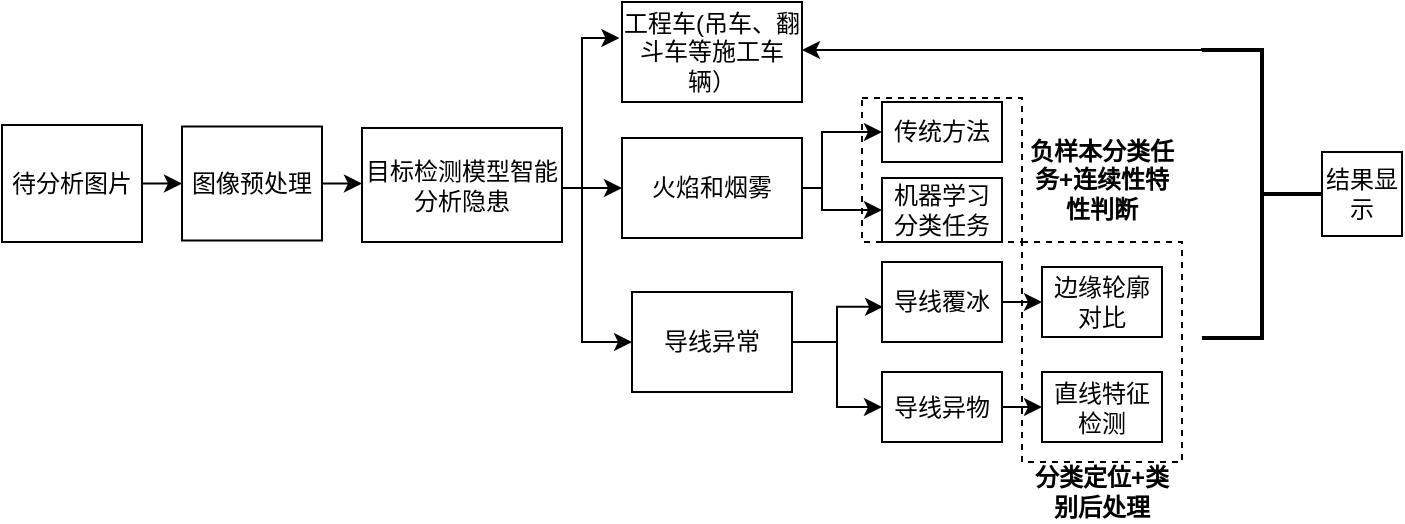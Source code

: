 <mxfile version="16.0.3" type="github">
  <diagram id="psgmNq1rA_GEdRd8kRlt" name="Page-1">
    <mxGraphModel dx="813" dy="457" grid="0" gridSize="10" guides="0" tooltips="1" connect="0" arrows="0" fold="1" page="0" pageScale="1" pageWidth="1920" pageHeight="1200" math="0" shadow="0">
      <root>
        <mxCell id="0" />
        <mxCell id="1" parent="0" />
        <mxCell id="7txPE55cqC671jvcs88a-4" style="edgeStyle=orthogonalEdgeStyle;rounded=0;orthogonalLoop=1;jettySize=auto;html=1;exitX=1;exitY=0.5;exitDx=0;exitDy=0;entryX=0;entryY=0.5;entryDx=0;entryDy=0;" edge="1" parent="1" source="7txPE55cqC671jvcs88a-1" target="7txPE55cqC671jvcs88a-2">
          <mxGeometry relative="1" as="geometry" />
        </mxCell>
        <mxCell id="7txPE55cqC671jvcs88a-1" value="待分析图片" style="rounded=0;whiteSpace=wrap;html=1;" vertex="1" parent="1">
          <mxGeometry x="170" y="441.5" width="70" height="58.5" as="geometry" />
        </mxCell>
        <mxCell id="7txPE55cqC671jvcs88a-5" style="edgeStyle=orthogonalEdgeStyle;rounded=0;orthogonalLoop=1;jettySize=auto;html=1;exitX=1;exitY=0.5;exitDx=0;exitDy=0;" edge="1" parent="1" source="7txPE55cqC671jvcs88a-2" target="7txPE55cqC671jvcs88a-3">
          <mxGeometry relative="1" as="geometry" />
        </mxCell>
        <mxCell id="7txPE55cqC671jvcs88a-2" value="图像预处理" style="rounded=0;whiteSpace=wrap;html=1;" vertex="1" parent="1">
          <mxGeometry x="260" y="442.25" width="70" height="57" as="geometry" />
        </mxCell>
        <mxCell id="7txPE55cqC671jvcs88a-11" style="edgeStyle=orthogonalEdgeStyle;rounded=0;orthogonalLoop=1;jettySize=auto;html=1;exitX=1;exitY=0.5;exitDx=0;exitDy=0;entryX=-0.015;entryY=0.366;entryDx=0;entryDy=0;entryPerimeter=0;" edge="1" parent="1" source="7txPE55cqC671jvcs88a-3" target="7txPE55cqC671jvcs88a-6">
          <mxGeometry relative="1" as="geometry">
            <Array as="points">
              <mxPoint x="450" y="473" />
              <mxPoint x="460" y="473" />
              <mxPoint x="460" y="398" />
              <mxPoint x="479" y="398" />
            </Array>
          </mxGeometry>
        </mxCell>
        <mxCell id="7txPE55cqC671jvcs88a-20" style="edgeStyle=orthogonalEdgeStyle;rounded=0;orthogonalLoop=1;jettySize=auto;html=1;exitX=1;exitY=0.5;exitDx=0;exitDy=0;entryX=0;entryY=0.5;entryDx=0;entryDy=0;" edge="1" parent="1" source="7txPE55cqC671jvcs88a-3" target="7txPE55cqC671jvcs88a-7">
          <mxGeometry relative="1" as="geometry">
            <Array as="points">
              <mxPoint x="450" y="473" />
            </Array>
          </mxGeometry>
        </mxCell>
        <mxCell id="7txPE55cqC671jvcs88a-21" style="edgeStyle=orthogonalEdgeStyle;rounded=0;orthogonalLoop=1;jettySize=auto;html=1;exitX=1;exitY=0.5;exitDx=0;exitDy=0;entryX=0;entryY=0.5;entryDx=0;entryDy=0;" edge="1" parent="1" source="7txPE55cqC671jvcs88a-3" target="7txPE55cqC671jvcs88a-8">
          <mxGeometry relative="1" as="geometry">
            <Array as="points">
              <mxPoint x="460" y="473" />
              <mxPoint x="460" y="550" />
            </Array>
          </mxGeometry>
        </mxCell>
        <mxCell id="7txPE55cqC671jvcs88a-3" value="目标检测模型智能分析隐患" style="rounded=0;whiteSpace=wrap;html=1;" vertex="1" parent="1">
          <mxGeometry x="350" y="443" width="100" height="57" as="geometry" />
        </mxCell>
        <mxCell id="7txPE55cqC671jvcs88a-6" value="工程车(吊车、翻斗车等施工车辆）" style="rounded=0;whiteSpace=wrap;html=1;" vertex="1" parent="1">
          <mxGeometry x="480" y="380" width="90" height="50" as="geometry" />
        </mxCell>
        <mxCell id="7txPE55cqC671jvcs88a-24" style="edgeStyle=orthogonalEdgeStyle;rounded=0;orthogonalLoop=1;jettySize=auto;html=1;exitX=1;exitY=0.5;exitDx=0;exitDy=0;entryX=0;entryY=0.5;entryDx=0;entryDy=0;" edge="1" parent="1" source="7txPE55cqC671jvcs88a-7" target="7txPE55cqC671jvcs88a-23">
          <mxGeometry relative="1" as="geometry">
            <Array as="points">
              <mxPoint x="580" y="473" />
              <mxPoint x="580" y="484" />
            </Array>
          </mxGeometry>
        </mxCell>
        <mxCell id="7txPE55cqC671jvcs88a-25" style="edgeStyle=orthogonalEdgeStyle;rounded=0;orthogonalLoop=1;jettySize=auto;html=1;exitX=1;exitY=0.5;exitDx=0;exitDy=0;entryX=0;entryY=0.5;entryDx=0;entryDy=0;" edge="1" parent="1" source="7txPE55cqC671jvcs88a-7" target="7txPE55cqC671jvcs88a-22">
          <mxGeometry relative="1" as="geometry">
            <Array as="points">
              <mxPoint x="580" y="473" />
              <mxPoint x="580" y="445" />
            </Array>
          </mxGeometry>
        </mxCell>
        <mxCell id="7txPE55cqC671jvcs88a-7" value="火焰和烟雾" style="rounded=0;whiteSpace=wrap;html=1;" vertex="1" parent="1">
          <mxGeometry x="480" y="448" width="90" height="50" as="geometry" />
        </mxCell>
        <mxCell id="7txPE55cqC671jvcs88a-18" style="edgeStyle=orthogonalEdgeStyle;rounded=0;orthogonalLoop=1;jettySize=auto;html=1;exitX=1;exitY=0.5;exitDx=0;exitDy=0;entryX=0.009;entryY=0.561;entryDx=0;entryDy=0;entryPerimeter=0;" edge="1" parent="1" source="7txPE55cqC671jvcs88a-8" target="7txPE55cqC671jvcs88a-14">
          <mxGeometry relative="1" as="geometry" />
        </mxCell>
        <mxCell id="7txPE55cqC671jvcs88a-19" style="edgeStyle=orthogonalEdgeStyle;rounded=0;orthogonalLoop=1;jettySize=auto;html=1;exitX=1;exitY=0.5;exitDx=0;exitDy=0;entryX=0;entryY=0.5;entryDx=0;entryDy=0;" edge="1" parent="1" source="7txPE55cqC671jvcs88a-8" target="7txPE55cqC671jvcs88a-15">
          <mxGeometry relative="1" as="geometry" />
        </mxCell>
        <mxCell id="7txPE55cqC671jvcs88a-8" value="导线异常" style="rounded=0;whiteSpace=wrap;html=1;" vertex="1" parent="1">
          <mxGeometry x="485" y="525" width="80" height="50" as="geometry" />
        </mxCell>
        <mxCell id="7txPE55cqC671jvcs88a-32" style="edgeStyle=orthogonalEdgeStyle;rounded=0;orthogonalLoop=1;jettySize=auto;html=1;exitX=1;exitY=0.5;exitDx=0;exitDy=0;entryX=0;entryY=0.5;entryDx=0;entryDy=0;" edge="1" parent="1" source="7txPE55cqC671jvcs88a-14" target="7txPE55cqC671jvcs88a-29">
          <mxGeometry relative="1" as="geometry" />
        </mxCell>
        <mxCell id="7txPE55cqC671jvcs88a-14" value="导线覆冰" style="rounded=0;whiteSpace=wrap;html=1;" vertex="1" parent="1">
          <mxGeometry x="610" y="510" width="60" height="40" as="geometry" />
        </mxCell>
        <mxCell id="7txPE55cqC671jvcs88a-30" style="edgeStyle=orthogonalEdgeStyle;rounded=0;orthogonalLoop=1;jettySize=auto;html=1;exitX=1;exitY=0.5;exitDx=0;exitDy=0;entryX=0;entryY=0.5;entryDx=0;entryDy=0;" edge="1" parent="1" source="7txPE55cqC671jvcs88a-15" target="7txPE55cqC671jvcs88a-28">
          <mxGeometry relative="1" as="geometry" />
        </mxCell>
        <mxCell id="7txPE55cqC671jvcs88a-15" value="导线异物" style="rounded=0;whiteSpace=wrap;html=1;" vertex="1" parent="1">
          <mxGeometry x="610" y="565" width="60" height="35" as="geometry" />
        </mxCell>
        <mxCell id="7txPE55cqC671jvcs88a-22" value="传统方法" style="rounded=0;whiteSpace=wrap;html=1;" vertex="1" parent="1">
          <mxGeometry x="610" y="430" width="60" height="30" as="geometry" />
        </mxCell>
        <mxCell id="7txPE55cqC671jvcs88a-23" value="机器学习分类任务" style="rounded=0;whiteSpace=wrap;html=1;" vertex="1" parent="1">
          <mxGeometry x="610" y="468" width="60" height="32" as="geometry" />
        </mxCell>
        <mxCell id="7txPE55cqC671jvcs88a-28" value="直线特征检测" style="rounded=0;whiteSpace=wrap;html=1;" vertex="1" parent="1">
          <mxGeometry x="690" y="565" width="60" height="35" as="geometry" />
        </mxCell>
        <mxCell id="7txPE55cqC671jvcs88a-29" value="边缘轮廓对比" style="rounded=0;whiteSpace=wrap;html=1;" vertex="1" parent="1">
          <mxGeometry x="690" y="512.5" width="60" height="35" as="geometry" />
        </mxCell>
        <mxCell id="7txPE55cqC671jvcs88a-33" value="" style="rounded=0;whiteSpace=wrap;html=1;dashed=1;fillColor=none;" vertex="1" parent="1">
          <mxGeometry x="680" y="500" width="80" height="110" as="geometry" />
        </mxCell>
        <mxCell id="7txPE55cqC671jvcs88a-35" value="&lt;b&gt;分类定位+类别后处理&lt;/b&gt;" style="text;html=1;strokeColor=none;fillColor=none;align=center;verticalAlign=middle;whiteSpace=wrap;rounded=0;dashed=1;" vertex="1" parent="1">
          <mxGeometry x="680" y="610" width="80" height="30" as="geometry" />
        </mxCell>
        <mxCell id="7txPE55cqC671jvcs88a-36" value="" style="rounded=0;whiteSpace=wrap;html=1;dashed=1;fillColor=none;" vertex="1" parent="1">
          <mxGeometry x="600" y="428" width="80" height="72" as="geometry" />
        </mxCell>
        <mxCell id="7txPE55cqC671jvcs88a-37" value="&lt;b&gt;负样本分类任务+连续性特性判断&lt;/b&gt;" style="text;html=1;strokeColor=none;fillColor=none;align=center;verticalAlign=middle;whiteSpace=wrap;rounded=0;dashed=1;" vertex="1" parent="1">
          <mxGeometry x="680" y="448" width="80" height="42" as="geometry" />
        </mxCell>
        <mxCell id="7txPE55cqC671jvcs88a-38" value="结果显示" style="rounded=0;whiteSpace=wrap;html=1;fillColor=none;" vertex="1" parent="1">
          <mxGeometry x="830" y="455" width="40" height="42" as="geometry" />
        </mxCell>
        <mxCell id="7txPE55cqC671jvcs88a-41" style="edgeStyle=orthogonalEdgeStyle;rounded=0;orthogonalLoop=1;jettySize=auto;html=1;exitX=1;exitY=1;exitDx=0;exitDy=0;exitPerimeter=0;entryX=1;entryY=0.5;entryDx=0;entryDy=0;" edge="1" parent="1">
          <mxGeometry relative="1" as="geometry">
            <mxPoint x="770" y="403" as="sourcePoint" />
            <mxPoint x="570" y="404" as="targetPoint" />
            <Array as="points">
              <mxPoint x="770" y="404" />
            </Array>
          </mxGeometry>
        </mxCell>
        <mxCell id="7txPE55cqC671jvcs88a-40" value="" style="strokeWidth=2;html=1;shape=mxgraph.flowchart.annotation_2;align=left;labelPosition=right;pointerEvents=1;fillColor=none;rotation=-180;" vertex="1" parent="1">
          <mxGeometry x="770" y="404" width="60" height="144" as="geometry" />
        </mxCell>
      </root>
    </mxGraphModel>
  </diagram>
</mxfile>
